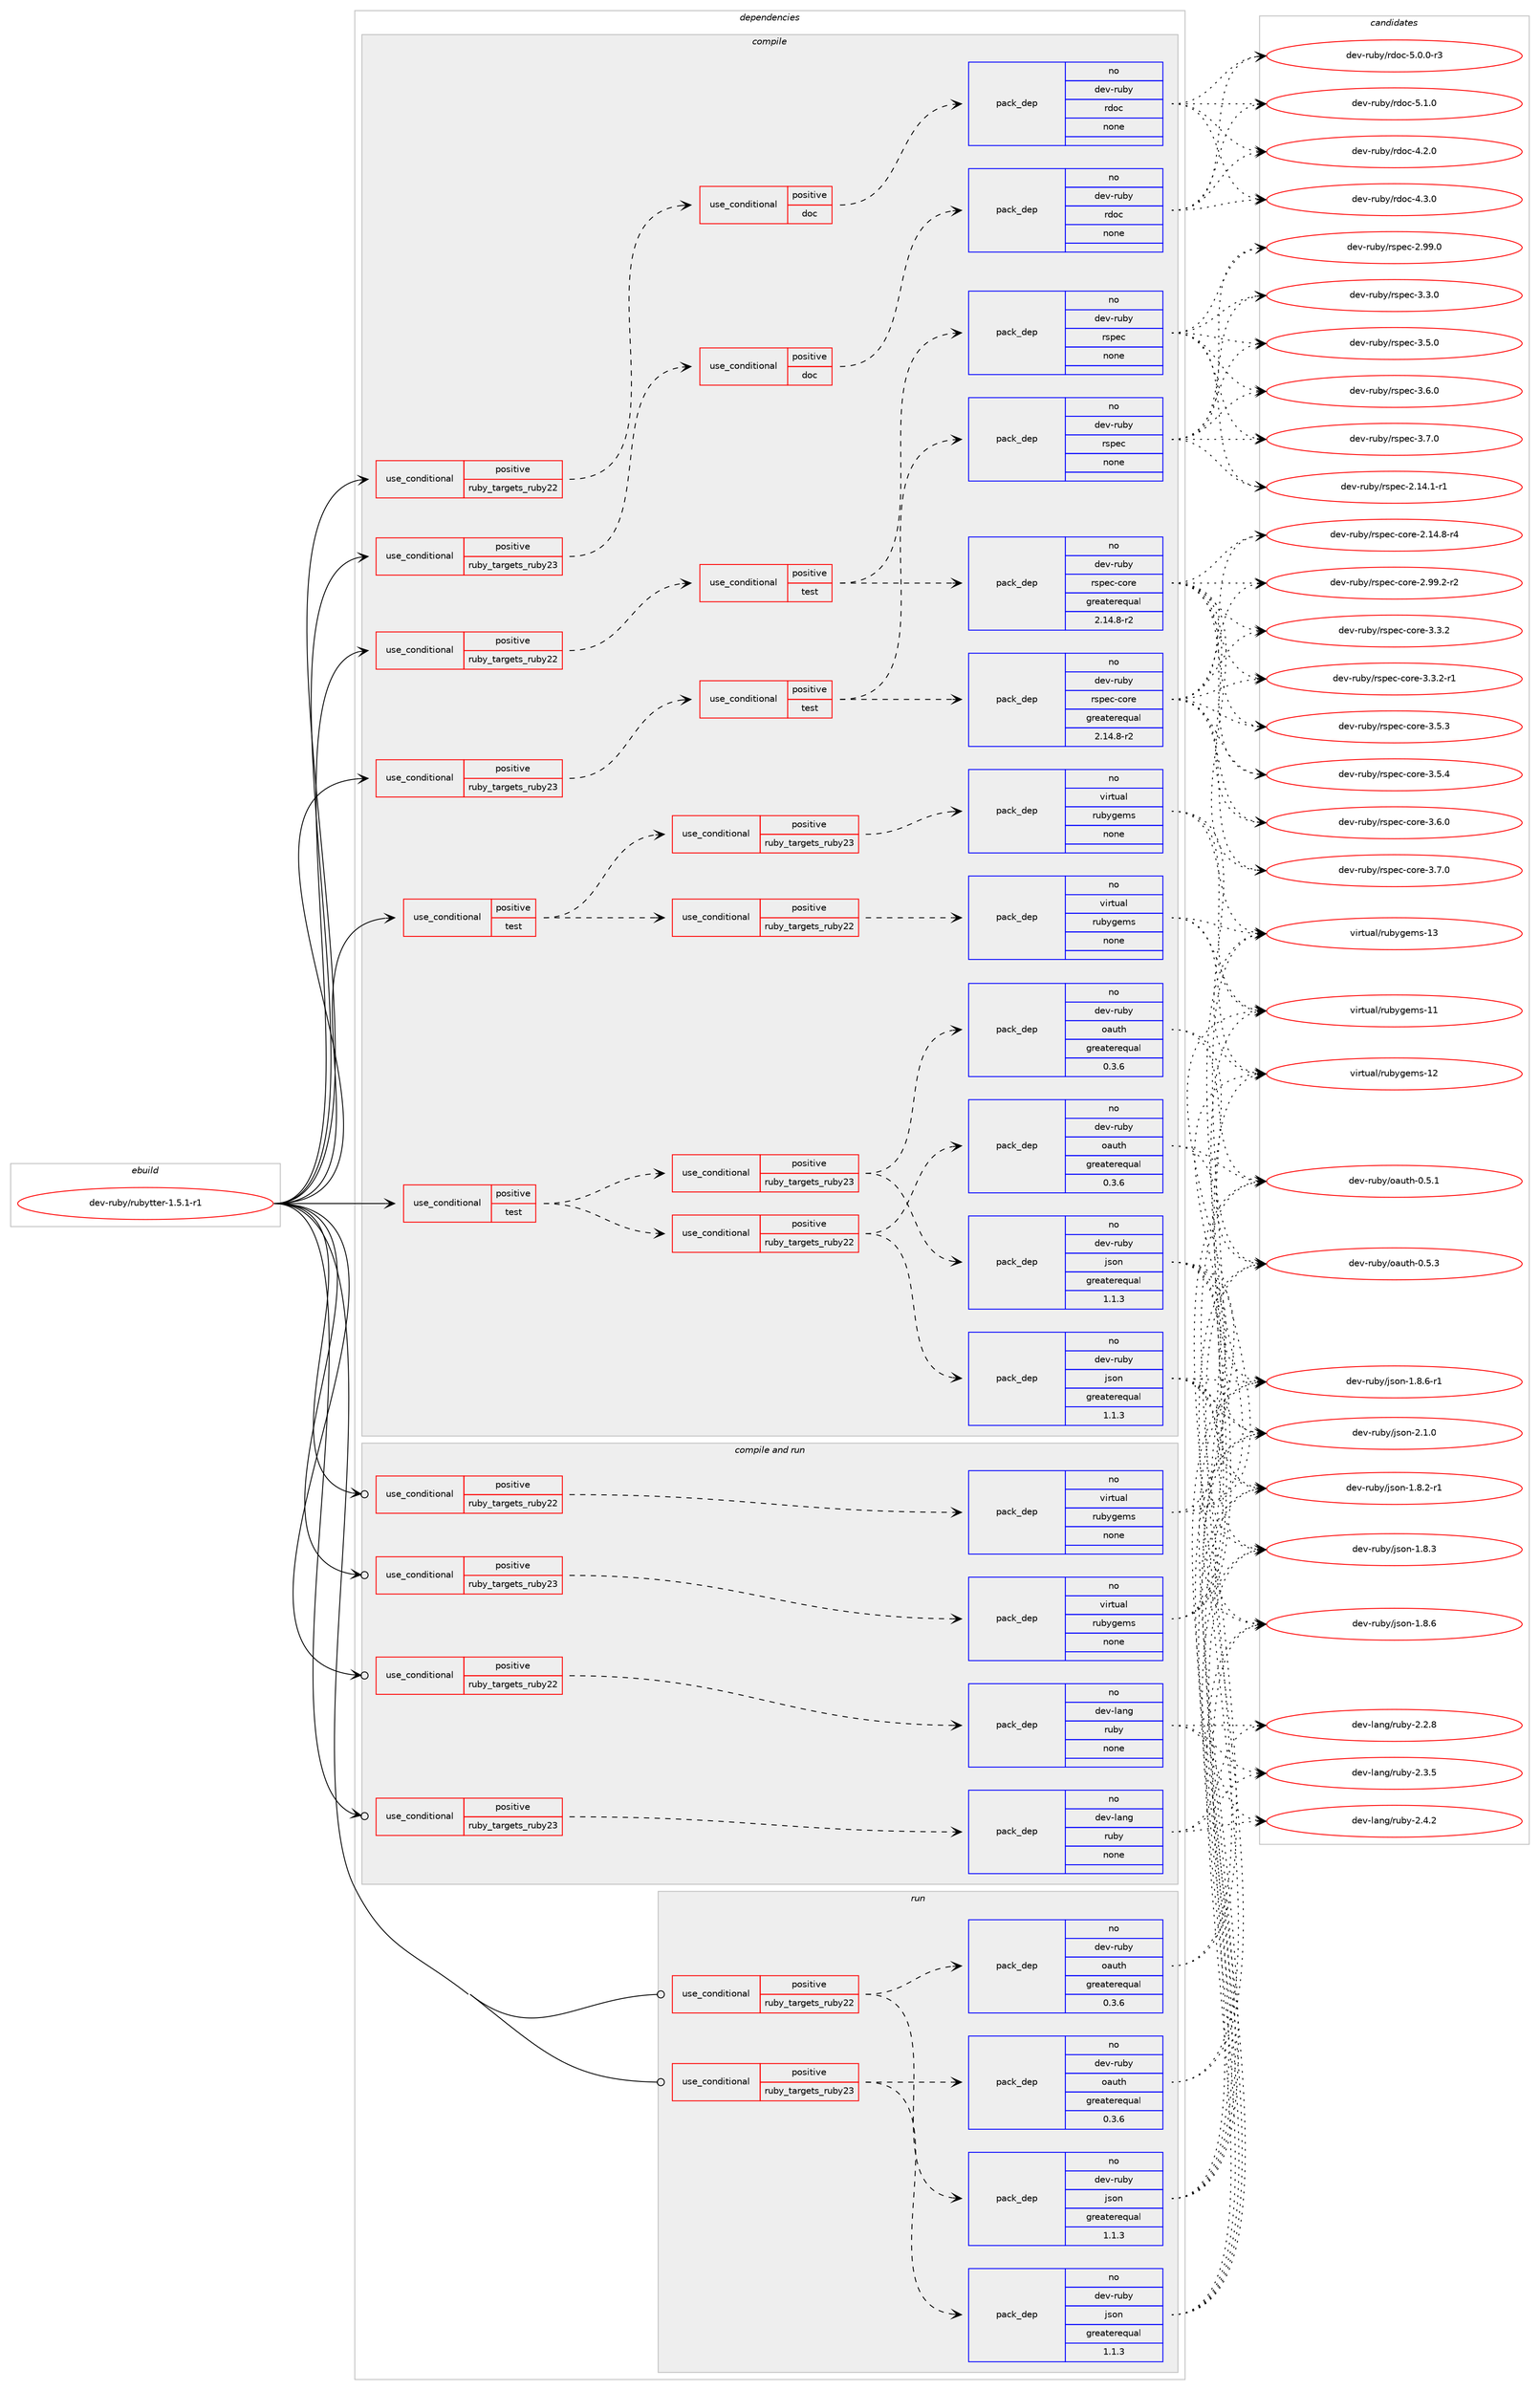 digraph prolog {

# *************
# Graph options
# *************

newrank=true;
concentrate=true;
compound=true;
graph [rankdir=LR,fontname=Helvetica,fontsize=10,ranksep=1.5];#, ranksep=2.5, nodesep=0.2];
edge  [arrowhead=vee];
node  [fontname=Helvetica,fontsize=10];

# **********
# The ebuild
# **********

subgraph cluster_leftcol {
color=gray;
rank=same;
label=<<i>ebuild</i>>;
id [label="dev-ruby/rubytter-1.5.1-r1", color=red, width=4, href="../dev-ruby/rubytter-1.5.1-r1.svg"];
}

# ****************
# The dependencies
# ****************

subgraph cluster_midcol {
color=gray;
label=<<i>dependencies</i>>;
subgraph cluster_compile {
fillcolor="#eeeeee";
style=filled;
label=<<i>compile</i>>;
subgraph cond72370 {
dependency269466 [label=<<TABLE BORDER="0" CELLBORDER="1" CELLSPACING="0" CELLPADDING="4"><TR><TD ROWSPAN="3" CELLPADDING="10">use_conditional</TD></TR><TR><TD>positive</TD></TR><TR><TD>ruby_targets_ruby22</TD></TR></TABLE>>, shape=none, color=red];
subgraph cond72371 {
dependency269467 [label=<<TABLE BORDER="0" CELLBORDER="1" CELLSPACING="0" CELLPADDING="4"><TR><TD ROWSPAN="3" CELLPADDING="10">use_conditional</TD></TR><TR><TD>positive</TD></TR><TR><TD>doc</TD></TR></TABLE>>, shape=none, color=red];
subgraph pack192982 {
dependency269468 [label=<<TABLE BORDER="0" CELLBORDER="1" CELLSPACING="0" CELLPADDING="4" WIDTH="220"><TR><TD ROWSPAN="6" CELLPADDING="30">pack_dep</TD></TR><TR><TD WIDTH="110">no</TD></TR><TR><TD>dev-ruby</TD></TR><TR><TD>rdoc</TD></TR><TR><TD>none</TD></TR><TR><TD></TD></TR></TABLE>>, shape=none, color=blue];
}
dependency269467:e -> dependency269468:w [weight=20,style="dashed",arrowhead="vee"];
}
dependency269466:e -> dependency269467:w [weight=20,style="dashed",arrowhead="vee"];
}
id:e -> dependency269466:w [weight=20,style="solid",arrowhead="vee"];
subgraph cond72372 {
dependency269469 [label=<<TABLE BORDER="0" CELLBORDER="1" CELLSPACING="0" CELLPADDING="4"><TR><TD ROWSPAN="3" CELLPADDING="10">use_conditional</TD></TR><TR><TD>positive</TD></TR><TR><TD>ruby_targets_ruby22</TD></TR></TABLE>>, shape=none, color=red];
subgraph cond72373 {
dependency269470 [label=<<TABLE BORDER="0" CELLBORDER="1" CELLSPACING="0" CELLPADDING="4"><TR><TD ROWSPAN="3" CELLPADDING="10">use_conditional</TD></TR><TR><TD>positive</TD></TR><TR><TD>test</TD></TR></TABLE>>, shape=none, color=red];
subgraph pack192983 {
dependency269471 [label=<<TABLE BORDER="0" CELLBORDER="1" CELLSPACING="0" CELLPADDING="4" WIDTH="220"><TR><TD ROWSPAN="6" CELLPADDING="30">pack_dep</TD></TR><TR><TD WIDTH="110">no</TD></TR><TR><TD>dev-ruby</TD></TR><TR><TD>rspec</TD></TR><TR><TD>none</TD></TR><TR><TD></TD></TR></TABLE>>, shape=none, color=blue];
}
dependency269470:e -> dependency269471:w [weight=20,style="dashed",arrowhead="vee"];
subgraph pack192984 {
dependency269472 [label=<<TABLE BORDER="0" CELLBORDER="1" CELLSPACING="0" CELLPADDING="4" WIDTH="220"><TR><TD ROWSPAN="6" CELLPADDING="30">pack_dep</TD></TR><TR><TD WIDTH="110">no</TD></TR><TR><TD>dev-ruby</TD></TR><TR><TD>rspec-core</TD></TR><TR><TD>greaterequal</TD></TR><TR><TD>2.14.8-r2</TD></TR></TABLE>>, shape=none, color=blue];
}
dependency269470:e -> dependency269472:w [weight=20,style="dashed",arrowhead="vee"];
}
dependency269469:e -> dependency269470:w [weight=20,style="dashed",arrowhead="vee"];
}
id:e -> dependency269469:w [weight=20,style="solid",arrowhead="vee"];
subgraph cond72374 {
dependency269473 [label=<<TABLE BORDER="0" CELLBORDER="1" CELLSPACING="0" CELLPADDING="4"><TR><TD ROWSPAN="3" CELLPADDING="10">use_conditional</TD></TR><TR><TD>positive</TD></TR><TR><TD>ruby_targets_ruby23</TD></TR></TABLE>>, shape=none, color=red];
subgraph cond72375 {
dependency269474 [label=<<TABLE BORDER="0" CELLBORDER="1" CELLSPACING="0" CELLPADDING="4"><TR><TD ROWSPAN="3" CELLPADDING="10">use_conditional</TD></TR><TR><TD>positive</TD></TR><TR><TD>doc</TD></TR></TABLE>>, shape=none, color=red];
subgraph pack192985 {
dependency269475 [label=<<TABLE BORDER="0" CELLBORDER="1" CELLSPACING="0" CELLPADDING="4" WIDTH="220"><TR><TD ROWSPAN="6" CELLPADDING="30">pack_dep</TD></TR><TR><TD WIDTH="110">no</TD></TR><TR><TD>dev-ruby</TD></TR><TR><TD>rdoc</TD></TR><TR><TD>none</TD></TR><TR><TD></TD></TR></TABLE>>, shape=none, color=blue];
}
dependency269474:e -> dependency269475:w [weight=20,style="dashed",arrowhead="vee"];
}
dependency269473:e -> dependency269474:w [weight=20,style="dashed",arrowhead="vee"];
}
id:e -> dependency269473:w [weight=20,style="solid",arrowhead="vee"];
subgraph cond72376 {
dependency269476 [label=<<TABLE BORDER="0" CELLBORDER="1" CELLSPACING="0" CELLPADDING="4"><TR><TD ROWSPAN="3" CELLPADDING="10">use_conditional</TD></TR><TR><TD>positive</TD></TR><TR><TD>ruby_targets_ruby23</TD></TR></TABLE>>, shape=none, color=red];
subgraph cond72377 {
dependency269477 [label=<<TABLE BORDER="0" CELLBORDER="1" CELLSPACING="0" CELLPADDING="4"><TR><TD ROWSPAN="3" CELLPADDING="10">use_conditional</TD></TR><TR><TD>positive</TD></TR><TR><TD>test</TD></TR></TABLE>>, shape=none, color=red];
subgraph pack192986 {
dependency269478 [label=<<TABLE BORDER="0" CELLBORDER="1" CELLSPACING="0" CELLPADDING="4" WIDTH="220"><TR><TD ROWSPAN="6" CELLPADDING="30">pack_dep</TD></TR><TR><TD WIDTH="110">no</TD></TR><TR><TD>dev-ruby</TD></TR><TR><TD>rspec</TD></TR><TR><TD>none</TD></TR><TR><TD></TD></TR></TABLE>>, shape=none, color=blue];
}
dependency269477:e -> dependency269478:w [weight=20,style="dashed",arrowhead="vee"];
subgraph pack192987 {
dependency269479 [label=<<TABLE BORDER="0" CELLBORDER="1" CELLSPACING="0" CELLPADDING="4" WIDTH="220"><TR><TD ROWSPAN="6" CELLPADDING="30">pack_dep</TD></TR><TR><TD WIDTH="110">no</TD></TR><TR><TD>dev-ruby</TD></TR><TR><TD>rspec-core</TD></TR><TR><TD>greaterequal</TD></TR><TR><TD>2.14.8-r2</TD></TR></TABLE>>, shape=none, color=blue];
}
dependency269477:e -> dependency269479:w [weight=20,style="dashed",arrowhead="vee"];
}
dependency269476:e -> dependency269477:w [weight=20,style="dashed",arrowhead="vee"];
}
id:e -> dependency269476:w [weight=20,style="solid",arrowhead="vee"];
subgraph cond72378 {
dependency269480 [label=<<TABLE BORDER="0" CELLBORDER="1" CELLSPACING="0" CELLPADDING="4"><TR><TD ROWSPAN="3" CELLPADDING="10">use_conditional</TD></TR><TR><TD>positive</TD></TR><TR><TD>test</TD></TR></TABLE>>, shape=none, color=red];
subgraph cond72379 {
dependency269481 [label=<<TABLE BORDER="0" CELLBORDER="1" CELLSPACING="0" CELLPADDING="4"><TR><TD ROWSPAN="3" CELLPADDING="10">use_conditional</TD></TR><TR><TD>positive</TD></TR><TR><TD>ruby_targets_ruby22</TD></TR></TABLE>>, shape=none, color=red];
subgraph pack192988 {
dependency269482 [label=<<TABLE BORDER="0" CELLBORDER="1" CELLSPACING="0" CELLPADDING="4" WIDTH="220"><TR><TD ROWSPAN="6" CELLPADDING="30">pack_dep</TD></TR><TR><TD WIDTH="110">no</TD></TR><TR><TD>dev-ruby</TD></TR><TR><TD>json</TD></TR><TR><TD>greaterequal</TD></TR><TR><TD>1.1.3</TD></TR></TABLE>>, shape=none, color=blue];
}
dependency269481:e -> dependency269482:w [weight=20,style="dashed",arrowhead="vee"];
subgraph pack192989 {
dependency269483 [label=<<TABLE BORDER="0" CELLBORDER="1" CELLSPACING="0" CELLPADDING="4" WIDTH="220"><TR><TD ROWSPAN="6" CELLPADDING="30">pack_dep</TD></TR><TR><TD WIDTH="110">no</TD></TR><TR><TD>dev-ruby</TD></TR><TR><TD>oauth</TD></TR><TR><TD>greaterequal</TD></TR><TR><TD>0.3.6</TD></TR></TABLE>>, shape=none, color=blue];
}
dependency269481:e -> dependency269483:w [weight=20,style="dashed",arrowhead="vee"];
}
dependency269480:e -> dependency269481:w [weight=20,style="dashed",arrowhead="vee"];
subgraph cond72380 {
dependency269484 [label=<<TABLE BORDER="0" CELLBORDER="1" CELLSPACING="0" CELLPADDING="4"><TR><TD ROWSPAN="3" CELLPADDING="10">use_conditional</TD></TR><TR><TD>positive</TD></TR><TR><TD>ruby_targets_ruby23</TD></TR></TABLE>>, shape=none, color=red];
subgraph pack192990 {
dependency269485 [label=<<TABLE BORDER="0" CELLBORDER="1" CELLSPACING="0" CELLPADDING="4" WIDTH="220"><TR><TD ROWSPAN="6" CELLPADDING="30">pack_dep</TD></TR><TR><TD WIDTH="110">no</TD></TR><TR><TD>dev-ruby</TD></TR><TR><TD>json</TD></TR><TR><TD>greaterequal</TD></TR><TR><TD>1.1.3</TD></TR></TABLE>>, shape=none, color=blue];
}
dependency269484:e -> dependency269485:w [weight=20,style="dashed",arrowhead="vee"];
subgraph pack192991 {
dependency269486 [label=<<TABLE BORDER="0" CELLBORDER="1" CELLSPACING="0" CELLPADDING="4" WIDTH="220"><TR><TD ROWSPAN="6" CELLPADDING="30">pack_dep</TD></TR><TR><TD WIDTH="110">no</TD></TR><TR><TD>dev-ruby</TD></TR><TR><TD>oauth</TD></TR><TR><TD>greaterequal</TD></TR><TR><TD>0.3.6</TD></TR></TABLE>>, shape=none, color=blue];
}
dependency269484:e -> dependency269486:w [weight=20,style="dashed",arrowhead="vee"];
}
dependency269480:e -> dependency269484:w [weight=20,style="dashed",arrowhead="vee"];
}
id:e -> dependency269480:w [weight=20,style="solid",arrowhead="vee"];
subgraph cond72381 {
dependency269487 [label=<<TABLE BORDER="0" CELLBORDER="1" CELLSPACING="0" CELLPADDING="4"><TR><TD ROWSPAN="3" CELLPADDING="10">use_conditional</TD></TR><TR><TD>positive</TD></TR><TR><TD>test</TD></TR></TABLE>>, shape=none, color=red];
subgraph cond72382 {
dependency269488 [label=<<TABLE BORDER="0" CELLBORDER="1" CELLSPACING="0" CELLPADDING="4"><TR><TD ROWSPAN="3" CELLPADDING="10">use_conditional</TD></TR><TR><TD>positive</TD></TR><TR><TD>ruby_targets_ruby22</TD></TR></TABLE>>, shape=none, color=red];
subgraph pack192992 {
dependency269489 [label=<<TABLE BORDER="0" CELLBORDER="1" CELLSPACING="0" CELLPADDING="4" WIDTH="220"><TR><TD ROWSPAN="6" CELLPADDING="30">pack_dep</TD></TR><TR><TD WIDTH="110">no</TD></TR><TR><TD>virtual</TD></TR><TR><TD>rubygems</TD></TR><TR><TD>none</TD></TR><TR><TD></TD></TR></TABLE>>, shape=none, color=blue];
}
dependency269488:e -> dependency269489:w [weight=20,style="dashed",arrowhead="vee"];
}
dependency269487:e -> dependency269488:w [weight=20,style="dashed",arrowhead="vee"];
subgraph cond72383 {
dependency269490 [label=<<TABLE BORDER="0" CELLBORDER="1" CELLSPACING="0" CELLPADDING="4"><TR><TD ROWSPAN="3" CELLPADDING="10">use_conditional</TD></TR><TR><TD>positive</TD></TR><TR><TD>ruby_targets_ruby23</TD></TR></TABLE>>, shape=none, color=red];
subgraph pack192993 {
dependency269491 [label=<<TABLE BORDER="0" CELLBORDER="1" CELLSPACING="0" CELLPADDING="4" WIDTH="220"><TR><TD ROWSPAN="6" CELLPADDING="30">pack_dep</TD></TR><TR><TD WIDTH="110">no</TD></TR><TR><TD>virtual</TD></TR><TR><TD>rubygems</TD></TR><TR><TD>none</TD></TR><TR><TD></TD></TR></TABLE>>, shape=none, color=blue];
}
dependency269490:e -> dependency269491:w [weight=20,style="dashed",arrowhead="vee"];
}
dependency269487:e -> dependency269490:w [weight=20,style="dashed",arrowhead="vee"];
}
id:e -> dependency269487:w [weight=20,style="solid",arrowhead="vee"];
}
subgraph cluster_compileandrun {
fillcolor="#eeeeee";
style=filled;
label=<<i>compile and run</i>>;
subgraph cond72384 {
dependency269492 [label=<<TABLE BORDER="0" CELLBORDER="1" CELLSPACING="0" CELLPADDING="4"><TR><TD ROWSPAN="3" CELLPADDING="10">use_conditional</TD></TR><TR><TD>positive</TD></TR><TR><TD>ruby_targets_ruby22</TD></TR></TABLE>>, shape=none, color=red];
subgraph pack192994 {
dependency269493 [label=<<TABLE BORDER="0" CELLBORDER="1" CELLSPACING="0" CELLPADDING="4" WIDTH="220"><TR><TD ROWSPAN="6" CELLPADDING="30">pack_dep</TD></TR><TR><TD WIDTH="110">no</TD></TR><TR><TD>dev-lang</TD></TR><TR><TD>ruby</TD></TR><TR><TD>none</TD></TR><TR><TD></TD></TR></TABLE>>, shape=none, color=blue];
}
dependency269492:e -> dependency269493:w [weight=20,style="dashed",arrowhead="vee"];
}
id:e -> dependency269492:w [weight=20,style="solid",arrowhead="odotvee"];
subgraph cond72385 {
dependency269494 [label=<<TABLE BORDER="0" CELLBORDER="1" CELLSPACING="0" CELLPADDING="4"><TR><TD ROWSPAN="3" CELLPADDING="10">use_conditional</TD></TR><TR><TD>positive</TD></TR><TR><TD>ruby_targets_ruby22</TD></TR></TABLE>>, shape=none, color=red];
subgraph pack192995 {
dependency269495 [label=<<TABLE BORDER="0" CELLBORDER="1" CELLSPACING="0" CELLPADDING="4" WIDTH="220"><TR><TD ROWSPAN="6" CELLPADDING="30">pack_dep</TD></TR><TR><TD WIDTH="110">no</TD></TR><TR><TD>virtual</TD></TR><TR><TD>rubygems</TD></TR><TR><TD>none</TD></TR><TR><TD></TD></TR></TABLE>>, shape=none, color=blue];
}
dependency269494:e -> dependency269495:w [weight=20,style="dashed",arrowhead="vee"];
}
id:e -> dependency269494:w [weight=20,style="solid",arrowhead="odotvee"];
subgraph cond72386 {
dependency269496 [label=<<TABLE BORDER="0" CELLBORDER="1" CELLSPACING="0" CELLPADDING="4"><TR><TD ROWSPAN="3" CELLPADDING="10">use_conditional</TD></TR><TR><TD>positive</TD></TR><TR><TD>ruby_targets_ruby23</TD></TR></TABLE>>, shape=none, color=red];
subgraph pack192996 {
dependency269497 [label=<<TABLE BORDER="0" CELLBORDER="1" CELLSPACING="0" CELLPADDING="4" WIDTH="220"><TR><TD ROWSPAN="6" CELLPADDING="30">pack_dep</TD></TR><TR><TD WIDTH="110">no</TD></TR><TR><TD>dev-lang</TD></TR><TR><TD>ruby</TD></TR><TR><TD>none</TD></TR><TR><TD></TD></TR></TABLE>>, shape=none, color=blue];
}
dependency269496:e -> dependency269497:w [weight=20,style="dashed",arrowhead="vee"];
}
id:e -> dependency269496:w [weight=20,style="solid",arrowhead="odotvee"];
subgraph cond72387 {
dependency269498 [label=<<TABLE BORDER="0" CELLBORDER="1" CELLSPACING="0" CELLPADDING="4"><TR><TD ROWSPAN="3" CELLPADDING="10">use_conditional</TD></TR><TR><TD>positive</TD></TR><TR><TD>ruby_targets_ruby23</TD></TR></TABLE>>, shape=none, color=red];
subgraph pack192997 {
dependency269499 [label=<<TABLE BORDER="0" CELLBORDER="1" CELLSPACING="0" CELLPADDING="4" WIDTH="220"><TR><TD ROWSPAN="6" CELLPADDING="30">pack_dep</TD></TR><TR><TD WIDTH="110">no</TD></TR><TR><TD>virtual</TD></TR><TR><TD>rubygems</TD></TR><TR><TD>none</TD></TR><TR><TD></TD></TR></TABLE>>, shape=none, color=blue];
}
dependency269498:e -> dependency269499:w [weight=20,style="dashed",arrowhead="vee"];
}
id:e -> dependency269498:w [weight=20,style="solid",arrowhead="odotvee"];
}
subgraph cluster_run {
fillcolor="#eeeeee";
style=filled;
label=<<i>run</i>>;
subgraph cond72388 {
dependency269500 [label=<<TABLE BORDER="0" CELLBORDER="1" CELLSPACING="0" CELLPADDING="4"><TR><TD ROWSPAN="3" CELLPADDING="10">use_conditional</TD></TR><TR><TD>positive</TD></TR><TR><TD>ruby_targets_ruby22</TD></TR></TABLE>>, shape=none, color=red];
subgraph pack192998 {
dependency269501 [label=<<TABLE BORDER="0" CELLBORDER="1" CELLSPACING="0" CELLPADDING="4" WIDTH="220"><TR><TD ROWSPAN="6" CELLPADDING="30">pack_dep</TD></TR><TR><TD WIDTH="110">no</TD></TR><TR><TD>dev-ruby</TD></TR><TR><TD>json</TD></TR><TR><TD>greaterequal</TD></TR><TR><TD>1.1.3</TD></TR></TABLE>>, shape=none, color=blue];
}
dependency269500:e -> dependency269501:w [weight=20,style="dashed",arrowhead="vee"];
subgraph pack192999 {
dependency269502 [label=<<TABLE BORDER="0" CELLBORDER="1" CELLSPACING="0" CELLPADDING="4" WIDTH="220"><TR><TD ROWSPAN="6" CELLPADDING="30">pack_dep</TD></TR><TR><TD WIDTH="110">no</TD></TR><TR><TD>dev-ruby</TD></TR><TR><TD>oauth</TD></TR><TR><TD>greaterequal</TD></TR><TR><TD>0.3.6</TD></TR></TABLE>>, shape=none, color=blue];
}
dependency269500:e -> dependency269502:w [weight=20,style="dashed",arrowhead="vee"];
}
id:e -> dependency269500:w [weight=20,style="solid",arrowhead="odot"];
subgraph cond72389 {
dependency269503 [label=<<TABLE BORDER="0" CELLBORDER="1" CELLSPACING="0" CELLPADDING="4"><TR><TD ROWSPAN="3" CELLPADDING="10">use_conditional</TD></TR><TR><TD>positive</TD></TR><TR><TD>ruby_targets_ruby23</TD></TR></TABLE>>, shape=none, color=red];
subgraph pack193000 {
dependency269504 [label=<<TABLE BORDER="0" CELLBORDER="1" CELLSPACING="0" CELLPADDING="4" WIDTH="220"><TR><TD ROWSPAN="6" CELLPADDING="30">pack_dep</TD></TR><TR><TD WIDTH="110">no</TD></TR><TR><TD>dev-ruby</TD></TR><TR><TD>json</TD></TR><TR><TD>greaterequal</TD></TR><TR><TD>1.1.3</TD></TR></TABLE>>, shape=none, color=blue];
}
dependency269503:e -> dependency269504:w [weight=20,style="dashed",arrowhead="vee"];
subgraph pack193001 {
dependency269505 [label=<<TABLE BORDER="0" CELLBORDER="1" CELLSPACING="0" CELLPADDING="4" WIDTH="220"><TR><TD ROWSPAN="6" CELLPADDING="30">pack_dep</TD></TR><TR><TD WIDTH="110">no</TD></TR><TR><TD>dev-ruby</TD></TR><TR><TD>oauth</TD></TR><TR><TD>greaterequal</TD></TR><TR><TD>0.3.6</TD></TR></TABLE>>, shape=none, color=blue];
}
dependency269503:e -> dependency269505:w [weight=20,style="dashed",arrowhead="vee"];
}
id:e -> dependency269503:w [weight=20,style="solid",arrowhead="odot"];
}
}

# **************
# The candidates
# **************

subgraph cluster_choices {
rank=same;
color=gray;
label=<<i>candidates</i>>;

subgraph choice192982 {
color=black;
nodesep=1;
choice10010111845114117981214711410011199455246504648 [label="dev-ruby/rdoc-4.2.0", color=red, width=4,href="../dev-ruby/rdoc-4.2.0.svg"];
choice10010111845114117981214711410011199455246514648 [label="dev-ruby/rdoc-4.3.0", color=red, width=4,href="../dev-ruby/rdoc-4.3.0.svg"];
choice100101118451141179812147114100111994553464846484511451 [label="dev-ruby/rdoc-5.0.0-r3", color=red, width=4,href="../dev-ruby/rdoc-5.0.0-r3.svg"];
choice10010111845114117981214711410011199455346494648 [label="dev-ruby/rdoc-5.1.0", color=red, width=4,href="../dev-ruby/rdoc-5.1.0.svg"];
dependency269468:e -> choice10010111845114117981214711410011199455246504648:w [style=dotted,weight="100"];
dependency269468:e -> choice10010111845114117981214711410011199455246514648:w [style=dotted,weight="100"];
dependency269468:e -> choice100101118451141179812147114100111994553464846484511451:w [style=dotted,weight="100"];
dependency269468:e -> choice10010111845114117981214711410011199455346494648:w [style=dotted,weight="100"];
}
subgraph choice192983 {
color=black;
nodesep=1;
choice10010111845114117981214711411511210199455046495246494511449 [label="dev-ruby/rspec-2.14.1-r1", color=red, width=4,href="../dev-ruby/rspec-2.14.1-r1.svg"];
choice1001011184511411798121471141151121019945504657574648 [label="dev-ruby/rspec-2.99.0", color=red, width=4,href="../dev-ruby/rspec-2.99.0.svg"];
choice10010111845114117981214711411511210199455146514648 [label="dev-ruby/rspec-3.3.0", color=red, width=4,href="../dev-ruby/rspec-3.3.0.svg"];
choice10010111845114117981214711411511210199455146534648 [label="dev-ruby/rspec-3.5.0", color=red, width=4,href="../dev-ruby/rspec-3.5.0.svg"];
choice10010111845114117981214711411511210199455146544648 [label="dev-ruby/rspec-3.6.0", color=red, width=4,href="../dev-ruby/rspec-3.6.0.svg"];
choice10010111845114117981214711411511210199455146554648 [label="dev-ruby/rspec-3.7.0", color=red, width=4,href="../dev-ruby/rspec-3.7.0.svg"];
dependency269471:e -> choice10010111845114117981214711411511210199455046495246494511449:w [style=dotted,weight="100"];
dependency269471:e -> choice1001011184511411798121471141151121019945504657574648:w [style=dotted,weight="100"];
dependency269471:e -> choice10010111845114117981214711411511210199455146514648:w [style=dotted,weight="100"];
dependency269471:e -> choice10010111845114117981214711411511210199455146534648:w [style=dotted,weight="100"];
dependency269471:e -> choice10010111845114117981214711411511210199455146544648:w [style=dotted,weight="100"];
dependency269471:e -> choice10010111845114117981214711411511210199455146554648:w [style=dotted,weight="100"];
}
subgraph choice192984 {
color=black;
nodesep=1;
choice100101118451141179812147114115112101994599111114101455046495246564511452 [label="dev-ruby/rspec-core-2.14.8-r4", color=red, width=4,href="../dev-ruby/rspec-core-2.14.8-r4.svg"];
choice100101118451141179812147114115112101994599111114101455046575746504511450 [label="dev-ruby/rspec-core-2.99.2-r2", color=red, width=4,href="../dev-ruby/rspec-core-2.99.2-r2.svg"];
choice100101118451141179812147114115112101994599111114101455146514650 [label="dev-ruby/rspec-core-3.3.2", color=red, width=4,href="../dev-ruby/rspec-core-3.3.2.svg"];
choice1001011184511411798121471141151121019945991111141014551465146504511449 [label="dev-ruby/rspec-core-3.3.2-r1", color=red, width=4,href="../dev-ruby/rspec-core-3.3.2-r1.svg"];
choice100101118451141179812147114115112101994599111114101455146534651 [label="dev-ruby/rspec-core-3.5.3", color=red, width=4,href="../dev-ruby/rspec-core-3.5.3.svg"];
choice100101118451141179812147114115112101994599111114101455146534652 [label="dev-ruby/rspec-core-3.5.4", color=red, width=4,href="../dev-ruby/rspec-core-3.5.4.svg"];
choice100101118451141179812147114115112101994599111114101455146544648 [label="dev-ruby/rspec-core-3.6.0", color=red, width=4,href="../dev-ruby/rspec-core-3.6.0.svg"];
choice100101118451141179812147114115112101994599111114101455146554648 [label="dev-ruby/rspec-core-3.7.0", color=red, width=4,href="../dev-ruby/rspec-core-3.7.0.svg"];
dependency269472:e -> choice100101118451141179812147114115112101994599111114101455046495246564511452:w [style=dotted,weight="100"];
dependency269472:e -> choice100101118451141179812147114115112101994599111114101455046575746504511450:w [style=dotted,weight="100"];
dependency269472:e -> choice100101118451141179812147114115112101994599111114101455146514650:w [style=dotted,weight="100"];
dependency269472:e -> choice1001011184511411798121471141151121019945991111141014551465146504511449:w [style=dotted,weight="100"];
dependency269472:e -> choice100101118451141179812147114115112101994599111114101455146534651:w [style=dotted,weight="100"];
dependency269472:e -> choice100101118451141179812147114115112101994599111114101455146534652:w [style=dotted,weight="100"];
dependency269472:e -> choice100101118451141179812147114115112101994599111114101455146544648:w [style=dotted,weight="100"];
dependency269472:e -> choice100101118451141179812147114115112101994599111114101455146554648:w [style=dotted,weight="100"];
}
subgraph choice192985 {
color=black;
nodesep=1;
choice10010111845114117981214711410011199455246504648 [label="dev-ruby/rdoc-4.2.0", color=red, width=4,href="../dev-ruby/rdoc-4.2.0.svg"];
choice10010111845114117981214711410011199455246514648 [label="dev-ruby/rdoc-4.3.0", color=red, width=4,href="../dev-ruby/rdoc-4.3.0.svg"];
choice100101118451141179812147114100111994553464846484511451 [label="dev-ruby/rdoc-5.0.0-r3", color=red, width=4,href="../dev-ruby/rdoc-5.0.0-r3.svg"];
choice10010111845114117981214711410011199455346494648 [label="dev-ruby/rdoc-5.1.0", color=red, width=4,href="../dev-ruby/rdoc-5.1.0.svg"];
dependency269475:e -> choice10010111845114117981214711410011199455246504648:w [style=dotted,weight="100"];
dependency269475:e -> choice10010111845114117981214711410011199455246514648:w [style=dotted,weight="100"];
dependency269475:e -> choice100101118451141179812147114100111994553464846484511451:w [style=dotted,weight="100"];
dependency269475:e -> choice10010111845114117981214711410011199455346494648:w [style=dotted,weight="100"];
}
subgraph choice192986 {
color=black;
nodesep=1;
choice10010111845114117981214711411511210199455046495246494511449 [label="dev-ruby/rspec-2.14.1-r1", color=red, width=4,href="../dev-ruby/rspec-2.14.1-r1.svg"];
choice1001011184511411798121471141151121019945504657574648 [label="dev-ruby/rspec-2.99.0", color=red, width=4,href="../dev-ruby/rspec-2.99.0.svg"];
choice10010111845114117981214711411511210199455146514648 [label="dev-ruby/rspec-3.3.0", color=red, width=4,href="../dev-ruby/rspec-3.3.0.svg"];
choice10010111845114117981214711411511210199455146534648 [label="dev-ruby/rspec-3.5.0", color=red, width=4,href="../dev-ruby/rspec-3.5.0.svg"];
choice10010111845114117981214711411511210199455146544648 [label="dev-ruby/rspec-3.6.0", color=red, width=4,href="../dev-ruby/rspec-3.6.0.svg"];
choice10010111845114117981214711411511210199455146554648 [label="dev-ruby/rspec-3.7.0", color=red, width=4,href="../dev-ruby/rspec-3.7.0.svg"];
dependency269478:e -> choice10010111845114117981214711411511210199455046495246494511449:w [style=dotted,weight="100"];
dependency269478:e -> choice1001011184511411798121471141151121019945504657574648:w [style=dotted,weight="100"];
dependency269478:e -> choice10010111845114117981214711411511210199455146514648:w [style=dotted,weight="100"];
dependency269478:e -> choice10010111845114117981214711411511210199455146534648:w [style=dotted,weight="100"];
dependency269478:e -> choice10010111845114117981214711411511210199455146544648:w [style=dotted,weight="100"];
dependency269478:e -> choice10010111845114117981214711411511210199455146554648:w [style=dotted,weight="100"];
}
subgraph choice192987 {
color=black;
nodesep=1;
choice100101118451141179812147114115112101994599111114101455046495246564511452 [label="dev-ruby/rspec-core-2.14.8-r4", color=red, width=4,href="../dev-ruby/rspec-core-2.14.8-r4.svg"];
choice100101118451141179812147114115112101994599111114101455046575746504511450 [label="dev-ruby/rspec-core-2.99.2-r2", color=red, width=4,href="../dev-ruby/rspec-core-2.99.2-r2.svg"];
choice100101118451141179812147114115112101994599111114101455146514650 [label="dev-ruby/rspec-core-3.3.2", color=red, width=4,href="../dev-ruby/rspec-core-3.3.2.svg"];
choice1001011184511411798121471141151121019945991111141014551465146504511449 [label="dev-ruby/rspec-core-3.3.2-r1", color=red, width=4,href="../dev-ruby/rspec-core-3.3.2-r1.svg"];
choice100101118451141179812147114115112101994599111114101455146534651 [label="dev-ruby/rspec-core-3.5.3", color=red, width=4,href="../dev-ruby/rspec-core-3.5.3.svg"];
choice100101118451141179812147114115112101994599111114101455146534652 [label="dev-ruby/rspec-core-3.5.4", color=red, width=4,href="../dev-ruby/rspec-core-3.5.4.svg"];
choice100101118451141179812147114115112101994599111114101455146544648 [label="dev-ruby/rspec-core-3.6.0", color=red, width=4,href="../dev-ruby/rspec-core-3.6.0.svg"];
choice100101118451141179812147114115112101994599111114101455146554648 [label="dev-ruby/rspec-core-3.7.0", color=red, width=4,href="../dev-ruby/rspec-core-3.7.0.svg"];
dependency269479:e -> choice100101118451141179812147114115112101994599111114101455046495246564511452:w [style=dotted,weight="100"];
dependency269479:e -> choice100101118451141179812147114115112101994599111114101455046575746504511450:w [style=dotted,weight="100"];
dependency269479:e -> choice100101118451141179812147114115112101994599111114101455146514650:w [style=dotted,weight="100"];
dependency269479:e -> choice1001011184511411798121471141151121019945991111141014551465146504511449:w [style=dotted,weight="100"];
dependency269479:e -> choice100101118451141179812147114115112101994599111114101455146534651:w [style=dotted,weight="100"];
dependency269479:e -> choice100101118451141179812147114115112101994599111114101455146534652:w [style=dotted,weight="100"];
dependency269479:e -> choice100101118451141179812147114115112101994599111114101455146544648:w [style=dotted,weight="100"];
dependency269479:e -> choice100101118451141179812147114115112101994599111114101455146554648:w [style=dotted,weight="100"];
}
subgraph choice192988 {
color=black;
nodesep=1;
choice1001011184511411798121471061151111104549465646504511449 [label="dev-ruby/json-1.8.2-r1", color=red, width=4,href="../dev-ruby/json-1.8.2-r1.svg"];
choice100101118451141179812147106115111110454946564651 [label="dev-ruby/json-1.8.3", color=red, width=4,href="../dev-ruby/json-1.8.3.svg"];
choice100101118451141179812147106115111110454946564654 [label="dev-ruby/json-1.8.6", color=red, width=4,href="../dev-ruby/json-1.8.6.svg"];
choice1001011184511411798121471061151111104549465646544511449 [label="dev-ruby/json-1.8.6-r1", color=red, width=4,href="../dev-ruby/json-1.8.6-r1.svg"];
choice100101118451141179812147106115111110455046494648 [label="dev-ruby/json-2.1.0", color=red, width=4,href="../dev-ruby/json-2.1.0.svg"];
dependency269482:e -> choice1001011184511411798121471061151111104549465646504511449:w [style=dotted,weight="100"];
dependency269482:e -> choice100101118451141179812147106115111110454946564651:w [style=dotted,weight="100"];
dependency269482:e -> choice100101118451141179812147106115111110454946564654:w [style=dotted,weight="100"];
dependency269482:e -> choice1001011184511411798121471061151111104549465646544511449:w [style=dotted,weight="100"];
dependency269482:e -> choice100101118451141179812147106115111110455046494648:w [style=dotted,weight="100"];
}
subgraph choice192989 {
color=black;
nodesep=1;
choice10010111845114117981214711197117116104454846534649 [label="dev-ruby/oauth-0.5.1", color=red, width=4,href="../dev-ruby/oauth-0.5.1.svg"];
choice10010111845114117981214711197117116104454846534651 [label="dev-ruby/oauth-0.5.3", color=red, width=4,href="../dev-ruby/oauth-0.5.3.svg"];
dependency269483:e -> choice10010111845114117981214711197117116104454846534649:w [style=dotted,weight="100"];
dependency269483:e -> choice10010111845114117981214711197117116104454846534651:w [style=dotted,weight="100"];
}
subgraph choice192990 {
color=black;
nodesep=1;
choice1001011184511411798121471061151111104549465646504511449 [label="dev-ruby/json-1.8.2-r1", color=red, width=4,href="../dev-ruby/json-1.8.2-r1.svg"];
choice100101118451141179812147106115111110454946564651 [label="dev-ruby/json-1.8.3", color=red, width=4,href="../dev-ruby/json-1.8.3.svg"];
choice100101118451141179812147106115111110454946564654 [label="dev-ruby/json-1.8.6", color=red, width=4,href="../dev-ruby/json-1.8.6.svg"];
choice1001011184511411798121471061151111104549465646544511449 [label="dev-ruby/json-1.8.6-r1", color=red, width=4,href="../dev-ruby/json-1.8.6-r1.svg"];
choice100101118451141179812147106115111110455046494648 [label="dev-ruby/json-2.1.0", color=red, width=4,href="../dev-ruby/json-2.1.0.svg"];
dependency269485:e -> choice1001011184511411798121471061151111104549465646504511449:w [style=dotted,weight="100"];
dependency269485:e -> choice100101118451141179812147106115111110454946564651:w [style=dotted,weight="100"];
dependency269485:e -> choice100101118451141179812147106115111110454946564654:w [style=dotted,weight="100"];
dependency269485:e -> choice1001011184511411798121471061151111104549465646544511449:w [style=dotted,weight="100"];
dependency269485:e -> choice100101118451141179812147106115111110455046494648:w [style=dotted,weight="100"];
}
subgraph choice192991 {
color=black;
nodesep=1;
choice10010111845114117981214711197117116104454846534649 [label="dev-ruby/oauth-0.5.1", color=red, width=4,href="../dev-ruby/oauth-0.5.1.svg"];
choice10010111845114117981214711197117116104454846534651 [label="dev-ruby/oauth-0.5.3", color=red, width=4,href="../dev-ruby/oauth-0.5.3.svg"];
dependency269486:e -> choice10010111845114117981214711197117116104454846534649:w [style=dotted,weight="100"];
dependency269486:e -> choice10010111845114117981214711197117116104454846534651:w [style=dotted,weight="100"];
}
subgraph choice192992 {
color=black;
nodesep=1;
choice118105114116117971084711411798121103101109115454949 [label="virtual/rubygems-11", color=red, width=4,href="../virtual/rubygems-11.svg"];
choice118105114116117971084711411798121103101109115454950 [label="virtual/rubygems-12", color=red, width=4,href="../virtual/rubygems-12.svg"];
choice118105114116117971084711411798121103101109115454951 [label="virtual/rubygems-13", color=red, width=4,href="../virtual/rubygems-13.svg"];
dependency269489:e -> choice118105114116117971084711411798121103101109115454949:w [style=dotted,weight="100"];
dependency269489:e -> choice118105114116117971084711411798121103101109115454950:w [style=dotted,weight="100"];
dependency269489:e -> choice118105114116117971084711411798121103101109115454951:w [style=dotted,weight="100"];
}
subgraph choice192993 {
color=black;
nodesep=1;
choice118105114116117971084711411798121103101109115454949 [label="virtual/rubygems-11", color=red, width=4,href="../virtual/rubygems-11.svg"];
choice118105114116117971084711411798121103101109115454950 [label="virtual/rubygems-12", color=red, width=4,href="../virtual/rubygems-12.svg"];
choice118105114116117971084711411798121103101109115454951 [label="virtual/rubygems-13", color=red, width=4,href="../virtual/rubygems-13.svg"];
dependency269491:e -> choice118105114116117971084711411798121103101109115454949:w [style=dotted,weight="100"];
dependency269491:e -> choice118105114116117971084711411798121103101109115454950:w [style=dotted,weight="100"];
dependency269491:e -> choice118105114116117971084711411798121103101109115454951:w [style=dotted,weight="100"];
}
subgraph choice192994 {
color=black;
nodesep=1;
choice10010111845108971101034711411798121455046504656 [label="dev-lang/ruby-2.2.8", color=red, width=4,href="../dev-lang/ruby-2.2.8.svg"];
choice10010111845108971101034711411798121455046514653 [label="dev-lang/ruby-2.3.5", color=red, width=4,href="../dev-lang/ruby-2.3.5.svg"];
choice10010111845108971101034711411798121455046524650 [label="dev-lang/ruby-2.4.2", color=red, width=4,href="../dev-lang/ruby-2.4.2.svg"];
dependency269493:e -> choice10010111845108971101034711411798121455046504656:w [style=dotted,weight="100"];
dependency269493:e -> choice10010111845108971101034711411798121455046514653:w [style=dotted,weight="100"];
dependency269493:e -> choice10010111845108971101034711411798121455046524650:w [style=dotted,weight="100"];
}
subgraph choice192995 {
color=black;
nodesep=1;
choice118105114116117971084711411798121103101109115454949 [label="virtual/rubygems-11", color=red, width=4,href="../virtual/rubygems-11.svg"];
choice118105114116117971084711411798121103101109115454950 [label="virtual/rubygems-12", color=red, width=4,href="../virtual/rubygems-12.svg"];
choice118105114116117971084711411798121103101109115454951 [label="virtual/rubygems-13", color=red, width=4,href="../virtual/rubygems-13.svg"];
dependency269495:e -> choice118105114116117971084711411798121103101109115454949:w [style=dotted,weight="100"];
dependency269495:e -> choice118105114116117971084711411798121103101109115454950:w [style=dotted,weight="100"];
dependency269495:e -> choice118105114116117971084711411798121103101109115454951:w [style=dotted,weight="100"];
}
subgraph choice192996 {
color=black;
nodesep=1;
choice10010111845108971101034711411798121455046504656 [label="dev-lang/ruby-2.2.8", color=red, width=4,href="../dev-lang/ruby-2.2.8.svg"];
choice10010111845108971101034711411798121455046514653 [label="dev-lang/ruby-2.3.5", color=red, width=4,href="../dev-lang/ruby-2.3.5.svg"];
choice10010111845108971101034711411798121455046524650 [label="dev-lang/ruby-2.4.2", color=red, width=4,href="../dev-lang/ruby-2.4.2.svg"];
dependency269497:e -> choice10010111845108971101034711411798121455046504656:w [style=dotted,weight="100"];
dependency269497:e -> choice10010111845108971101034711411798121455046514653:w [style=dotted,weight="100"];
dependency269497:e -> choice10010111845108971101034711411798121455046524650:w [style=dotted,weight="100"];
}
subgraph choice192997 {
color=black;
nodesep=1;
choice118105114116117971084711411798121103101109115454949 [label="virtual/rubygems-11", color=red, width=4,href="../virtual/rubygems-11.svg"];
choice118105114116117971084711411798121103101109115454950 [label="virtual/rubygems-12", color=red, width=4,href="../virtual/rubygems-12.svg"];
choice118105114116117971084711411798121103101109115454951 [label="virtual/rubygems-13", color=red, width=4,href="../virtual/rubygems-13.svg"];
dependency269499:e -> choice118105114116117971084711411798121103101109115454949:w [style=dotted,weight="100"];
dependency269499:e -> choice118105114116117971084711411798121103101109115454950:w [style=dotted,weight="100"];
dependency269499:e -> choice118105114116117971084711411798121103101109115454951:w [style=dotted,weight="100"];
}
subgraph choice192998 {
color=black;
nodesep=1;
choice1001011184511411798121471061151111104549465646504511449 [label="dev-ruby/json-1.8.2-r1", color=red, width=4,href="../dev-ruby/json-1.8.2-r1.svg"];
choice100101118451141179812147106115111110454946564651 [label="dev-ruby/json-1.8.3", color=red, width=4,href="../dev-ruby/json-1.8.3.svg"];
choice100101118451141179812147106115111110454946564654 [label="dev-ruby/json-1.8.6", color=red, width=4,href="../dev-ruby/json-1.8.6.svg"];
choice1001011184511411798121471061151111104549465646544511449 [label="dev-ruby/json-1.8.6-r1", color=red, width=4,href="../dev-ruby/json-1.8.6-r1.svg"];
choice100101118451141179812147106115111110455046494648 [label="dev-ruby/json-2.1.0", color=red, width=4,href="../dev-ruby/json-2.1.0.svg"];
dependency269501:e -> choice1001011184511411798121471061151111104549465646504511449:w [style=dotted,weight="100"];
dependency269501:e -> choice100101118451141179812147106115111110454946564651:w [style=dotted,weight="100"];
dependency269501:e -> choice100101118451141179812147106115111110454946564654:w [style=dotted,weight="100"];
dependency269501:e -> choice1001011184511411798121471061151111104549465646544511449:w [style=dotted,weight="100"];
dependency269501:e -> choice100101118451141179812147106115111110455046494648:w [style=dotted,weight="100"];
}
subgraph choice192999 {
color=black;
nodesep=1;
choice10010111845114117981214711197117116104454846534649 [label="dev-ruby/oauth-0.5.1", color=red, width=4,href="../dev-ruby/oauth-0.5.1.svg"];
choice10010111845114117981214711197117116104454846534651 [label="dev-ruby/oauth-0.5.3", color=red, width=4,href="../dev-ruby/oauth-0.5.3.svg"];
dependency269502:e -> choice10010111845114117981214711197117116104454846534649:w [style=dotted,weight="100"];
dependency269502:e -> choice10010111845114117981214711197117116104454846534651:w [style=dotted,weight="100"];
}
subgraph choice193000 {
color=black;
nodesep=1;
choice1001011184511411798121471061151111104549465646504511449 [label="dev-ruby/json-1.8.2-r1", color=red, width=4,href="../dev-ruby/json-1.8.2-r1.svg"];
choice100101118451141179812147106115111110454946564651 [label="dev-ruby/json-1.8.3", color=red, width=4,href="../dev-ruby/json-1.8.3.svg"];
choice100101118451141179812147106115111110454946564654 [label="dev-ruby/json-1.8.6", color=red, width=4,href="../dev-ruby/json-1.8.6.svg"];
choice1001011184511411798121471061151111104549465646544511449 [label="dev-ruby/json-1.8.6-r1", color=red, width=4,href="../dev-ruby/json-1.8.6-r1.svg"];
choice100101118451141179812147106115111110455046494648 [label="dev-ruby/json-2.1.0", color=red, width=4,href="../dev-ruby/json-2.1.0.svg"];
dependency269504:e -> choice1001011184511411798121471061151111104549465646504511449:w [style=dotted,weight="100"];
dependency269504:e -> choice100101118451141179812147106115111110454946564651:w [style=dotted,weight="100"];
dependency269504:e -> choice100101118451141179812147106115111110454946564654:w [style=dotted,weight="100"];
dependency269504:e -> choice1001011184511411798121471061151111104549465646544511449:w [style=dotted,weight="100"];
dependency269504:e -> choice100101118451141179812147106115111110455046494648:w [style=dotted,weight="100"];
}
subgraph choice193001 {
color=black;
nodesep=1;
choice10010111845114117981214711197117116104454846534649 [label="dev-ruby/oauth-0.5.1", color=red, width=4,href="../dev-ruby/oauth-0.5.1.svg"];
choice10010111845114117981214711197117116104454846534651 [label="dev-ruby/oauth-0.5.3", color=red, width=4,href="../dev-ruby/oauth-0.5.3.svg"];
dependency269505:e -> choice10010111845114117981214711197117116104454846534649:w [style=dotted,weight="100"];
dependency269505:e -> choice10010111845114117981214711197117116104454846534651:w [style=dotted,weight="100"];
}
}

}
